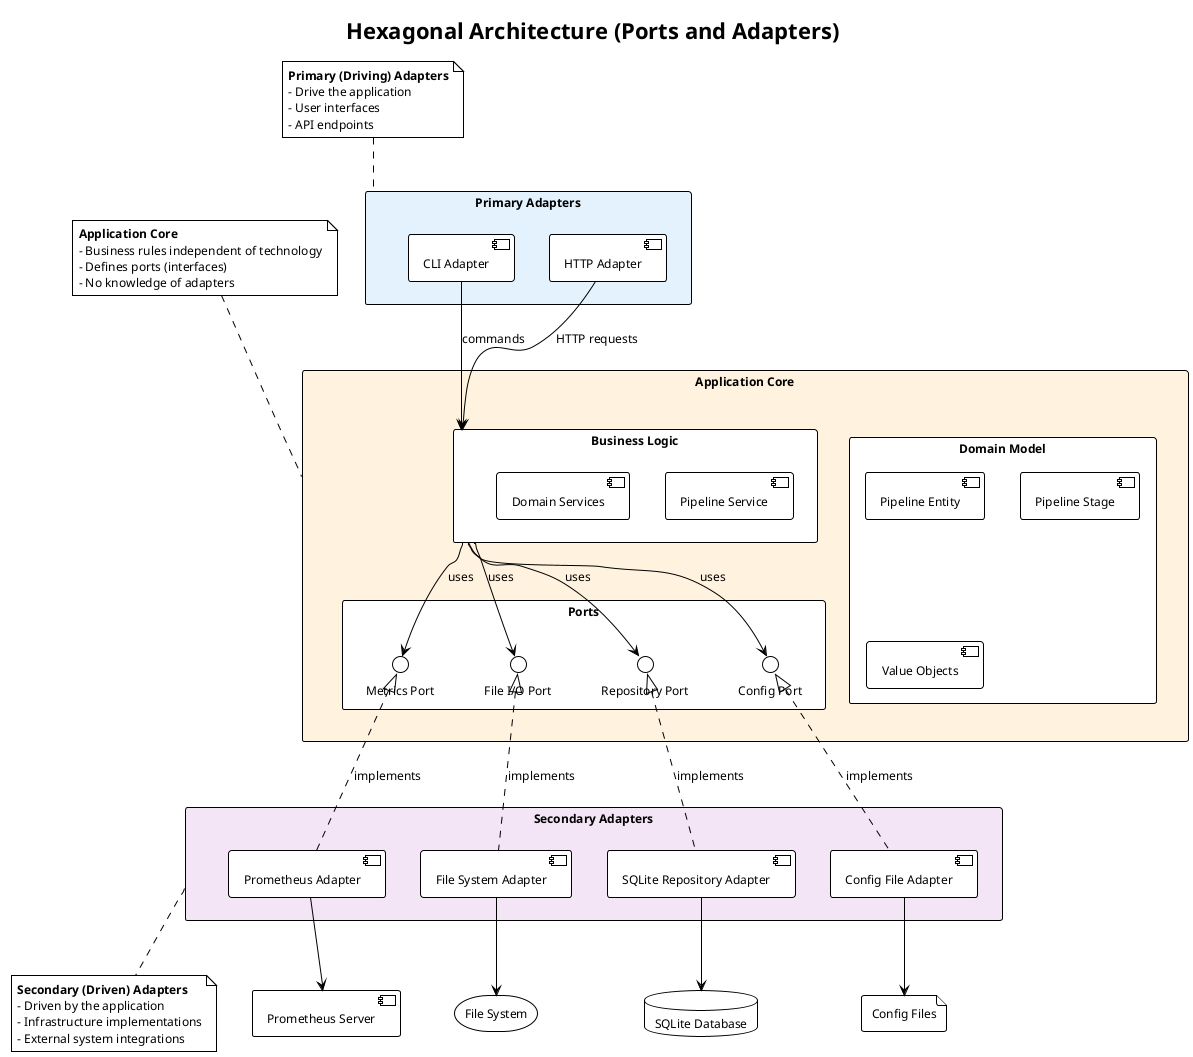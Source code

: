 @startuml hexagonal-architecture
!theme plain
skinparam hexagonStyle true
skinparam defaultFontName Arial
skinparam defaultFontSize 12

title Hexagonal Architecture (Ports and Adapters)

rectangle "Application Core" as core #FFF3E0 {
  rectangle "Domain Model" as domain {
    [Pipeline Entity]
    [Pipeline Stage]
    [Value Objects]
  }

  rectangle "Business Logic" as logic {
    [Pipeline Service]
    [Domain Services]
  }

  rectangle "Ports" as ports {
    interface "Repository Port" as repo_port
    interface "File I/O Port" as file_port
    interface "Metrics Port" as metrics_port
    interface "Config Port" as config_port
  }
}

' Primary (Driving) Adapters
rectangle "Primary Adapters" as primary #E3F2FD {
  [CLI Adapter] as cli
  [HTTP Adapter] as http
}

' Secondary (Driven) Adapters
rectangle "Secondary Adapters" as secondary #F3E5F5 {
  [SQLite Repository Adapter] as sqlite
  [File System Adapter] as file_adapter
  [Prometheus Adapter] as prometheus
  [Config File Adapter] as config_adapter
}

' External Systems
database "SQLite Database" as db
storage "File System" as fs
component "Prometheus Server" as prom_server
file "Config Files" as config_files

' Primary adapters call into ports
cli -down-> logic : commands
http -down-> logic : HTTP requests

' Business logic uses ports
logic -down-> repo_port : uses
logic -down-> file_port : uses
logic -down-> metrics_port : uses
logic -down-> config_port : uses

' Secondary adapters implement ports
sqlite .up.|> repo_port : implements
file_adapter .up.|> file_port : implements
prometheus .up.|> metrics_port : implements
config_adapter .up.|> config_port : implements

' Adapters connect to external systems
sqlite -down-> db
file_adapter -down-> fs
prometheus -down-> prom_server
config_adapter -down-> config_files

note top of core
  **Application Core**
  - Business rules independent of technology
  - Defines ports (interfaces)
  - No knowledge of adapters
end note

note top of primary
  **Primary (Driving) Adapters**
  - Drive the application
  - User interfaces
  - API endpoints
end note

note bottom of secondary
  **Secondary (Driven) Adapters**
  - Driven by the application
  - Infrastructure implementations
  - External system integrations
end note

@enduml
